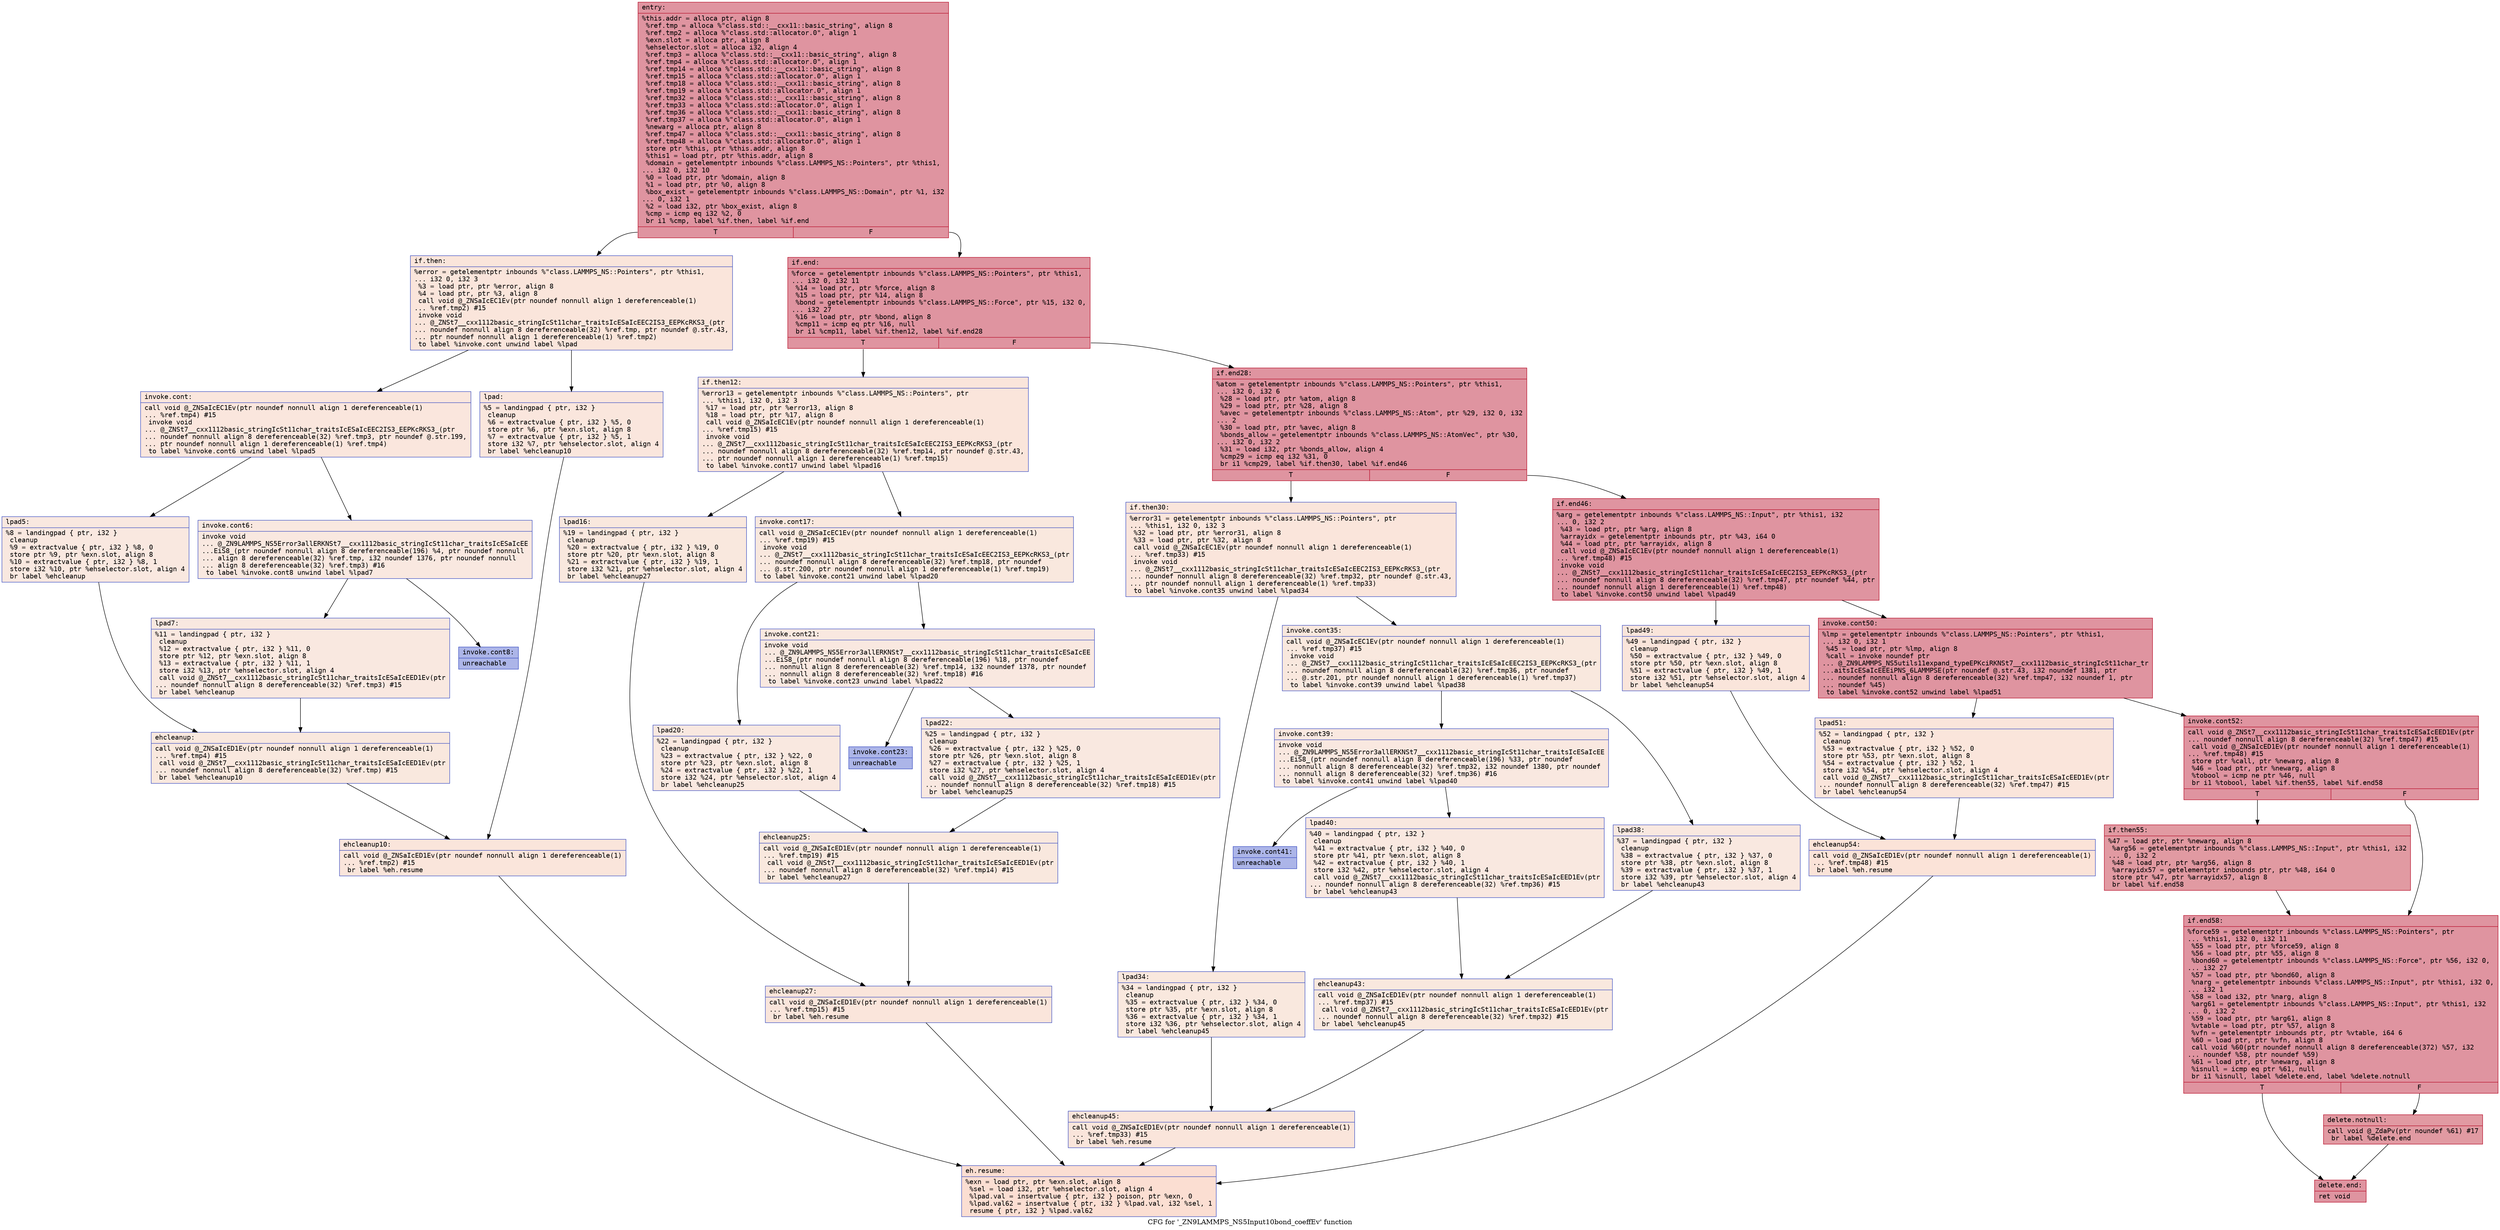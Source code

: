 digraph "CFG for '_ZN9LAMMPS_NS5Input10bond_coeffEv' function" {
	label="CFG for '_ZN9LAMMPS_NS5Input10bond_coeffEv' function";

	Node0x562873697a30 [shape=record,color="#b70d28ff", style=filled, fillcolor="#b70d2870" fontname="Courier",label="{entry:\l|  %this.addr = alloca ptr, align 8\l  %ref.tmp = alloca %\"class.std::__cxx11::basic_string\", align 8\l  %ref.tmp2 = alloca %\"class.std::allocator.0\", align 1\l  %exn.slot = alloca ptr, align 8\l  %ehselector.slot = alloca i32, align 4\l  %ref.tmp3 = alloca %\"class.std::__cxx11::basic_string\", align 8\l  %ref.tmp4 = alloca %\"class.std::allocator.0\", align 1\l  %ref.tmp14 = alloca %\"class.std::__cxx11::basic_string\", align 8\l  %ref.tmp15 = alloca %\"class.std::allocator.0\", align 1\l  %ref.tmp18 = alloca %\"class.std::__cxx11::basic_string\", align 8\l  %ref.tmp19 = alloca %\"class.std::allocator.0\", align 1\l  %ref.tmp32 = alloca %\"class.std::__cxx11::basic_string\", align 8\l  %ref.tmp33 = alloca %\"class.std::allocator.0\", align 1\l  %ref.tmp36 = alloca %\"class.std::__cxx11::basic_string\", align 8\l  %ref.tmp37 = alloca %\"class.std::allocator.0\", align 1\l  %newarg = alloca ptr, align 8\l  %ref.tmp47 = alloca %\"class.std::__cxx11::basic_string\", align 8\l  %ref.tmp48 = alloca %\"class.std::allocator.0\", align 1\l  store ptr %this, ptr %this.addr, align 8\l  %this1 = load ptr, ptr %this.addr, align 8\l  %domain = getelementptr inbounds %\"class.LAMMPS_NS::Pointers\", ptr %this1,\l... i32 0, i32 10\l  %0 = load ptr, ptr %domain, align 8\l  %1 = load ptr, ptr %0, align 8\l  %box_exist = getelementptr inbounds %\"class.LAMMPS_NS::Domain\", ptr %1, i32\l... 0, i32 1\l  %2 = load i32, ptr %box_exist, align 8\l  %cmp = icmp eq i32 %2, 0\l  br i1 %cmp, label %if.then, label %if.end\l|{<s0>T|<s1>F}}"];
	Node0x562873697a30:s0 -> Node0x562873698ca0[tooltip="entry -> if.then\nProbability 0.00%" ];
	Node0x562873697a30:s1 -> Node0x562873698100[tooltip="entry -> if.end\nProbability 100.00%" ];
	Node0x562873698ca0 [shape=record,color="#3d50c3ff", style=filled, fillcolor="#f4c5ad70" fontname="Courier",label="{if.then:\l|  %error = getelementptr inbounds %\"class.LAMMPS_NS::Pointers\", ptr %this1,\l... i32 0, i32 3\l  %3 = load ptr, ptr %error, align 8\l  %4 = load ptr, ptr %3, align 8\l  call void @_ZNSaIcEC1Ev(ptr noundef nonnull align 1 dereferenceable(1)\l... %ref.tmp2) #15\l  invoke void\l... @_ZNSt7__cxx1112basic_stringIcSt11char_traitsIcESaIcEEC2IS3_EEPKcRKS3_(ptr\l... noundef nonnull align 8 dereferenceable(32) %ref.tmp, ptr noundef @.str.43,\l... ptr noundef nonnull align 1 dereferenceable(1) %ref.tmp2)\l          to label %invoke.cont unwind label %lpad\l}"];
	Node0x562873698ca0 -> Node0x562873699330[tooltip="if.then -> invoke.cont\nProbability 50.00%" ];
	Node0x562873698ca0 -> Node0x5628736993b0[tooltip="if.then -> lpad\nProbability 50.00%" ];
	Node0x562873699330 [shape=record,color="#3d50c3ff", style=filled, fillcolor="#f3c7b170" fontname="Courier",label="{invoke.cont:\l|  call void @_ZNSaIcEC1Ev(ptr noundef nonnull align 1 dereferenceable(1)\l... %ref.tmp4) #15\l  invoke void\l... @_ZNSt7__cxx1112basic_stringIcSt11char_traitsIcESaIcEEC2IS3_EEPKcRKS3_(ptr\l... noundef nonnull align 8 dereferenceable(32) %ref.tmp3, ptr noundef @.str.199,\l... ptr noundef nonnull align 1 dereferenceable(1) %ref.tmp4)\l          to label %invoke.cont6 unwind label %lpad5\l}"];
	Node0x562873699330 -> Node0x5628736996b0[tooltip="invoke.cont -> invoke.cont6\nProbability 50.00%" ];
	Node0x562873699330 -> Node0x562873699700[tooltip="invoke.cont -> lpad5\nProbability 50.00%" ];
	Node0x5628736996b0 [shape=record,color="#3d50c3ff", style=filled, fillcolor="#f1ccb870" fontname="Courier",label="{invoke.cont6:\l|  invoke void\l... @_ZN9LAMMPS_NS5Error3allERKNSt7__cxx1112basic_stringIcSt11char_traitsIcESaIcEE\l...EiS8_(ptr noundef nonnull align 8 dereferenceable(196) %4, ptr noundef nonnull\l... align 8 dereferenceable(32) %ref.tmp, i32 noundef 1376, ptr noundef nonnull\l... align 8 dereferenceable(32) %ref.tmp3) #16\l          to label %invoke.cont8 unwind label %lpad7\l}"];
	Node0x5628736996b0 -> Node0x562873699660[tooltip="invoke.cont6 -> invoke.cont8\nProbability 0.00%" ];
	Node0x5628736996b0 -> Node0x562873699a20[tooltip="invoke.cont6 -> lpad7\nProbability 100.00%" ];
	Node0x562873699660 [shape=record,color="#3d50c3ff", style=filled, fillcolor="#4358cb70" fontname="Courier",label="{invoke.cont8:\l|  unreachable\l}"];
	Node0x5628736993b0 [shape=record,color="#3d50c3ff", style=filled, fillcolor="#f3c7b170" fontname="Courier",label="{lpad:\l|  %5 = landingpad \{ ptr, i32 \}\l          cleanup\l  %6 = extractvalue \{ ptr, i32 \} %5, 0\l  store ptr %6, ptr %exn.slot, align 8\l  %7 = extractvalue \{ ptr, i32 \} %5, 1\l  store i32 %7, ptr %ehselector.slot, align 4\l  br label %ehcleanup10\l}"];
	Node0x5628736993b0 -> Node0x562873699fe0[tooltip="lpad -> ehcleanup10\nProbability 100.00%" ];
	Node0x562873699700 [shape=record,color="#3d50c3ff", style=filled, fillcolor="#f1ccb870" fontname="Courier",label="{lpad5:\l|  %8 = landingpad \{ ptr, i32 \}\l          cleanup\l  %9 = extractvalue \{ ptr, i32 \} %8, 0\l  store ptr %9, ptr %exn.slot, align 8\l  %10 = extractvalue \{ ptr, i32 \} %8, 1\l  store i32 %10, ptr %ehselector.slot, align 4\l  br label %ehcleanup\l}"];
	Node0x562873699700 -> Node0x56287369a330[tooltip="lpad5 -> ehcleanup\nProbability 100.00%" ];
	Node0x562873699a20 [shape=record,color="#3d50c3ff", style=filled, fillcolor="#f1ccb870" fontname="Courier",label="{lpad7:\l|  %11 = landingpad \{ ptr, i32 \}\l          cleanup\l  %12 = extractvalue \{ ptr, i32 \} %11, 0\l  store ptr %12, ptr %exn.slot, align 8\l  %13 = extractvalue \{ ptr, i32 \} %11, 1\l  store i32 %13, ptr %ehselector.slot, align 4\l  call void @_ZNSt7__cxx1112basic_stringIcSt11char_traitsIcESaIcEED1Ev(ptr\l... noundef nonnull align 8 dereferenceable(32) %ref.tmp3) #15\l  br label %ehcleanup\l}"];
	Node0x562873699a20 -> Node0x56287369a330[tooltip="lpad7 -> ehcleanup\nProbability 100.00%" ];
	Node0x56287369a330 [shape=record,color="#3d50c3ff", style=filled, fillcolor="#f2cab570" fontname="Courier",label="{ehcleanup:\l|  call void @_ZNSaIcED1Ev(ptr noundef nonnull align 1 dereferenceable(1)\l... %ref.tmp4) #15\l  call void @_ZNSt7__cxx1112basic_stringIcSt11char_traitsIcESaIcEED1Ev(ptr\l... noundef nonnull align 8 dereferenceable(32) %ref.tmp) #15\l  br label %ehcleanup10\l}"];
	Node0x56287369a330 -> Node0x562873699fe0[tooltip="ehcleanup -> ehcleanup10\nProbability 100.00%" ];
	Node0x562873699fe0 [shape=record,color="#3d50c3ff", style=filled, fillcolor="#f4c5ad70" fontname="Courier",label="{ehcleanup10:\l|  call void @_ZNSaIcED1Ev(ptr noundef nonnull align 1 dereferenceable(1)\l... %ref.tmp2) #15\l  br label %eh.resume\l}"];
	Node0x562873699fe0 -> Node0x56287369abe0[tooltip="ehcleanup10 -> eh.resume\nProbability 100.00%" ];
	Node0x562873698100 [shape=record,color="#b70d28ff", style=filled, fillcolor="#b70d2870" fontname="Courier",label="{if.end:\l|  %force = getelementptr inbounds %\"class.LAMMPS_NS::Pointers\", ptr %this1,\l... i32 0, i32 11\l  %14 = load ptr, ptr %force, align 8\l  %15 = load ptr, ptr %14, align 8\l  %bond = getelementptr inbounds %\"class.LAMMPS_NS::Force\", ptr %15, i32 0,\l... i32 27\l  %16 = load ptr, ptr %bond, align 8\l  %cmp11 = icmp eq ptr %16, null\l  br i1 %cmp11, label %if.then12, label %if.end28\l|{<s0>T|<s1>F}}"];
	Node0x562873698100:s0 -> Node0x56287369b0a0[tooltip="if.end -> if.then12\nProbability 0.00%" ];
	Node0x562873698100:s1 -> Node0x56287369b120[tooltip="if.end -> if.end28\nProbability 100.00%" ];
	Node0x56287369b0a0 [shape=record,color="#3d50c3ff", style=filled, fillcolor="#f4c5ad70" fontname="Courier",label="{if.then12:\l|  %error13 = getelementptr inbounds %\"class.LAMMPS_NS::Pointers\", ptr\l... %this1, i32 0, i32 3\l  %17 = load ptr, ptr %error13, align 8\l  %18 = load ptr, ptr %17, align 8\l  call void @_ZNSaIcEC1Ev(ptr noundef nonnull align 1 dereferenceable(1)\l... %ref.tmp15) #15\l  invoke void\l... @_ZNSt7__cxx1112basic_stringIcSt11char_traitsIcESaIcEEC2IS3_EEPKcRKS3_(ptr\l... noundef nonnull align 8 dereferenceable(32) %ref.tmp14, ptr noundef @.str.43,\l... ptr noundef nonnull align 1 dereferenceable(1) %ref.tmp15)\l          to label %invoke.cont17 unwind label %lpad16\l}"];
	Node0x56287369b0a0 -> Node0x56287369b5b0[tooltip="if.then12 -> invoke.cont17\nProbability 50.00%" ];
	Node0x56287369b0a0 -> Node0x56287369b630[tooltip="if.then12 -> lpad16\nProbability 50.00%" ];
	Node0x56287369b5b0 [shape=record,color="#3d50c3ff", style=filled, fillcolor="#f2cab570" fontname="Courier",label="{invoke.cont17:\l|  call void @_ZNSaIcEC1Ev(ptr noundef nonnull align 1 dereferenceable(1)\l... %ref.tmp19) #15\l  invoke void\l... @_ZNSt7__cxx1112basic_stringIcSt11char_traitsIcESaIcEEC2IS3_EEPKcRKS3_(ptr\l... noundef nonnull align 8 dereferenceable(32) %ref.tmp18, ptr noundef\l... @.str.200, ptr noundef nonnull align 1 dereferenceable(1) %ref.tmp19)\l          to label %invoke.cont21 unwind label %lpad20\l}"];
	Node0x56287369b5b0 -> Node0x56287369b950[tooltip="invoke.cont17 -> invoke.cont21\nProbability 50.00%" ];
	Node0x56287369b5b0 -> Node0x56287369b9a0[tooltip="invoke.cont17 -> lpad20\nProbability 50.00%" ];
	Node0x56287369b950 [shape=record,color="#3d50c3ff", style=filled, fillcolor="#f1ccb870" fontname="Courier",label="{invoke.cont21:\l|  invoke void\l... @_ZN9LAMMPS_NS5Error3allERKNSt7__cxx1112basic_stringIcSt11char_traitsIcESaIcEE\l...EiS8_(ptr noundef nonnull align 8 dereferenceable(196) %18, ptr noundef\l... nonnull align 8 dereferenceable(32) %ref.tmp14, i32 noundef 1378, ptr noundef\l... nonnull align 8 dereferenceable(32) %ref.tmp18) #16\l          to label %invoke.cont23 unwind label %lpad22\l}"];
	Node0x56287369b950 -> Node0x56287369b900[tooltip="invoke.cont21 -> invoke.cont23\nProbability 0.00%" ];
	Node0x56287369b950 -> Node0x56287369bcc0[tooltip="invoke.cont21 -> lpad22\nProbability 100.00%" ];
	Node0x56287369b900 [shape=record,color="#3d50c3ff", style=filled, fillcolor="#4358cb70" fontname="Courier",label="{invoke.cont23:\l|  unreachable\l}"];
	Node0x56287369b630 [shape=record,color="#3d50c3ff", style=filled, fillcolor="#f2cab570" fontname="Courier",label="{lpad16:\l|  %19 = landingpad \{ ptr, i32 \}\l          cleanup\l  %20 = extractvalue \{ ptr, i32 \} %19, 0\l  store ptr %20, ptr %exn.slot, align 8\l  %21 = extractvalue \{ ptr, i32 \} %19, 1\l  store i32 %21, ptr %ehselector.slot, align 4\l  br label %ehcleanup27\l}"];
	Node0x56287369b630 -> Node0x56287369c280[tooltip="lpad16 -> ehcleanup27\nProbability 100.00%" ];
	Node0x56287369b9a0 [shape=record,color="#3d50c3ff", style=filled, fillcolor="#f1ccb870" fontname="Courier",label="{lpad20:\l|  %22 = landingpad \{ ptr, i32 \}\l          cleanup\l  %23 = extractvalue \{ ptr, i32 \} %22, 0\l  store ptr %23, ptr %exn.slot, align 8\l  %24 = extractvalue \{ ptr, i32 \} %22, 1\l  store i32 %24, ptr %ehselector.slot, align 4\l  br label %ehcleanup25\l}"];
	Node0x56287369b9a0 -> Node0x56287369c8f0[tooltip="lpad20 -> ehcleanup25\nProbability 100.00%" ];
	Node0x56287369bcc0 [shape=record,color="#3d50c3ff", style=filled, fillcolor="#f1ccb870" fontname="Courier",label="{lpad22:\l|  %25 = landingpad \{ ptr, i32 \}\l          cleanup\l  %26 = extractvalue \{ ptr, i32 \} %25, 0\l  store ptr %26, ptr %exn.slot, align 8\l  %27 = extractvalue \{ ptr, i32 \} %25, 1\l  store i32 %27, ptr %ehselector.slot, align 4\l  call void @_ZNSt7__cxx1112basic_stringIcSt11char_traitsIcESaIcEED1Ev(ptr\l... noundef nonnull align 8 dereferenceable(32) %ref.tmp18) #15\l  br label %ehcleanup25\l}"];
	Node0x56287369bcc0 -> Node0x56287369c8f0[tooltip="lpad22 -> ehcleanup25\nProbability 100.00%" ];
	Node0x56287369c8f0 [shape=record,color="#3d50c3ff", style=filled, fillcolor="#f2cab570" fontname="Courier",label="{ehcleanup25:\l|  call void @_ZNSaIcED1Ev(ptr noundef nonnull align 1 dereferenceable(1)\l... %ref.tmp19) #15\l  call void @_ZNSt7__cxx1112basic_stringIcSt11char_traitsIcESaIcEED1Ev(ptr\l... noundef nonnull align 8 dereferenceable(32) %ref.tmp14) #15\l  br label %ehcleanup27\l}"];
	Node0x56287369c8f0 -> Node0x56287369c280[tooltip="ehcleanup25 -> ehcleanup27\nProbability 100.00%" ];
	Node0x56287369c280 [shape=record,color="#3d50c3ff", style=filled, fillcolor="#f4c5ad70" fontname="Courier",label="{ehcleanup27:\l|  call void @_ZNSaIcED1Ev(ptr noundef nonnull align 1 dereferenceable(1)\l... %ref.tmp15) #15\l  br label %eh.resume\l}"];
	Node0x56287369c280 -> Node0x56287369abe0[tooltip="ehcleanup27 -> eh.resume\nProbability 100.00%" ];
	Node0x56287369b120 [shape=record,color="#b70d28ff", style=filled, fillcolor="#b70d2870" fontname="Courier",label="{if.end28:\l|  %atom = getelementptr inbounds %\"class.LAMMPS_NS::Pointers\", ptr %this1,\l... i32 0, i32 6\l  %28 = load ptr, ptr %atom, align 8\l  %29 = load ptr, ptr %28, align 8\l  %avec = getelementptr inbounds %\"class.LAMMPS_NS::Atom\", ptr %29, i32 0, i32\l... 2\l  %30 = load ptr, ptr %avec, align 8\l  %bonds_allow = getelementptr inbounds %\"class.LAMMPS_NS::AtomVec\", ptr %30,\l... i32 0, i32 2\l  %31 = load i32, ptr %bonds_allow, align 4\l  %cmp29 = icmp eq i32 %31, 0\l  br i1 %cmp29, label %if.then30, label %if.end46\l|{<s0>T|<s1>F}}"];
	Node0x56287369b120:s0 -> Node0x56287369d700[tooltip="if.end28 -> if.then30\nProbability 0.00%" ];
	Node0x56287369b120:s1 -> Node0x56287369d780[tooltip="if.end28 -> if.end46\nProbability 100.00%" ];
	Node0x56287369d700 [shape=record,color="#3d50c3ff", style=filled, fillcolor="#f4c5ad70" fontname="Courier",label="{if.then30:\l|  %error31 = getelementptr inbounds %\"class.LAMMPS_NS::Pointers\", ptr\l... %this1, i32 0, i32 3\l  %32 = load ptr, ptr %error31, align 8\l  %33 = load ptr, ptr %32, align 8\l  call void @_ZNSaIcEC1Ev(ptr noundef nonnull align 1 dereferenceable(1)\l... %ref.tmp33) #15\l  invoke void\l... @_ZNSt7__cxx1112basic_stringIcSt11char_traitsIcESaIcEEC2IS3_EEPKcRKS3_(ptr\l... noundef nonnull align 8 dereferenceable(32) %ref.tmp32, ptr noundef @.str.43,\l... ptr noundef nonnull align 1 dereferenceable(1) %ref.tmp33)\l          to label %invoke.cont35 unwind label %lpad34\l}"];
	Node0x56287369d700 -> Node0x56287369dc10[tooltip="if.then30 -> invoke.cont35\nProbability 50.00%" ];
	Node0x56287369d700 -> Node0x56287369dc90[tooltip="if.then30 -> lpad34\nProbability 50.00%" ];
	Node0x56287369dc10 [shape=record,color="#3d50c3ff", style=filled, fillcolor="#f2cab570" fontname="Courier",label="{invoke.cont35:\l|  call void @_ZNSaIcEC1Ev(ptr noundef nonnull align 1 dereferenceable(1)\l... %ref.tmp37) #15\l  invoke void\l... @_ZNSt7__cxx1112basic_stringIcSt11char_traitsIcESaIcEEC2IS3_EEPKcRKS3_(ptr\l... noundef nonnull align 8 dereferenceable(32) %ref.tmp36, ptr noundef\l... @.str.201, ptr noundef nonnull align 1 dereferenceable(1) %ref.tmp37)\l          to label %invoke.cont39 unwind label %lpad38\l}"];
	Node0x56287369dc10 -> Node0x56287369dfb0[tooltip="invoke.cont35 -> invoke.cont39\nProbability 50.00%" ];
	Node0x56287369dc10 -> Node0x56287369e000[tooltip="invoke.cont35 -> lpad38\nProbability 50.00%" ];
	Node0x56287369dfb0 [shape=record,color="#3d50c3ff", style=filled, fillcolor="#f1ccb870" fontname="Courier",label="{invoke.cont39:\l|  invoke void\l... @_ZN9LAMMPS_NS5Error3allERKNSt7__cxx1112basic_stringIcSt11char_traitsIcESaIcEE\l...EiS8_(ptr noundef nonnull align 8 dereferenceable(196) %33, ptr noundef\l... nonnull align 8 dereferenceable(32) %ref.tmp32, i32 noundef 1380, ptr noundef\l... nonnull align 8 dereferenceable(32) %ref.tmp36) #16\l          to label %invoke.cont41 unwind label %lpad40\l}"];
	Node0x56287369dfb0 -> Node0x56287369df60[tooltip="invoke.cont39 -> invoke.cont41\nProbability 0.00%" ];
	Node0x56287369dfb0 -> Node0x56287369e2c0[tooltip="invoke.cont39 -> lpad40\nProbability 100.00%" ];
	Node0x56287369df60 [shape=record,color="#3d50c3ff", style=filled, fillcolor="#4358cb70" fontname="Courier",label="{invoke.cont41:\l|  unreachable\l}"];
	Node0x56287369dc90 [shape=record,color="#3d50c3ff", style=filled, fillcolor="#f2cab570" fontname="Courier",label="{lpad34:\l|  %34 = landingpad \{ ptr, i32 \}\l          cleanup\l  %35 = extractvalue \{ ptr, i32 \} %34, 0\l  store ptr %35, ptr %exn.slot, align 8\l  %36 = extractvalue \{ ptr, i32 \} %34, 1\l  store i32 %36, ptr %ehselector.slot, align 4\l  br label %ehcleanup45\l}"];
	Node0x56287369dc90 -> Node0x56287369e880[tooltip="lpad34 -> ehcleanup45\nProbability 100.00%" ];
	Node0x56287369e000 [shape=record,color="#3d50c3ff", style=filled, fillcolor="#f1ccb870" fontname="Courier",label="{lpad38:\l|  %37 = landingpad \{ ptr, i32 \}\l          cleanup\l  %38 = extractvalue \{ ptr, i32 \} %37, 0\l  store ptr %38, ptr %exn.slot, align 8\l  %39 = extractvalue \{ ptr, i32 \} %37, 1\l  store i32 %39, ptr %ehselector.slot, align 4\l  br label %ehcleanup43\l}"];
	Node0x56287369e000 -> Node0x56287369ebd0[tooltip="lpad38 -> ehcleanup43\nProbability 100.00%" ];
	Node0x56287369e2c0 [shape=record,color="#3d50c3ff", style=filled, fillcolor="#f1ccb870" fontname="Courier",label="{lpad40:\l|  %40 = landingpad \{ ptr, i32 \}\l          cleanup\l  %41 = extractvalue \{ ptr, i32 \} %40, 0\l  store ptr %41, ptr %exn.slot, align 8\l  %42 = extractvalue \{ ptr, i32 \} %40, 1\l  store i32 %42, ptr %ehselector.slot, align 4\l  call void @_ZNSt7__cxx1112basic_stringIcSt11char_traitsIcESaIcEED1Ev(ptr\l... noundef nonnull align 8 dereferenceable(32) %ref.tmp36) #15\l  br label %ehcleanup43\l}"];
	Node0x56287369e2c0 -> Node0x56287369ebd0[tooltip="lpad40 -> ehcleanup43\nProbability 100.00%" ];
	Node0x56287369ebd0 [shape=record,color="#3d50c3ff", style=filled, fillcolor="#f2cab570" fontname="Courier",label="{ehcleanup43:\l|  call void @_ZNSaIcED1Ev(ptr noundef nonnull align 1 dereferenceable(1)\l... %ref.tmp37) #15\l  call void @_ZNSt7__cxx1112basic_stringIcSt11char_traitsIcESaIcEED1Ev(ptr\l... noundef nonnull align 8 dereferenceable(32) %ref.tmp32) #15\l  br label %ehcleanup45\l}"];
	Node0x56287369ebd0 -> Node0x56287369e880[tooltip="ehcleanup43 -> ehcleanup45\nProbability 100.00%" ];
	Node0x56287369e880 [shape=record,color="#3d50c3ff", style=filled, fillcolor="#f4c5ad70" fontname="Courier",label="{ehcleanup45:\l|  call void @_ZNSaIcED1Ev(ptr noundef nonnull align 1 dereferenceable(1)\l... %ref.tmp33) #15\l  br label %eh.resume\l}"];
	Node0x56287369e880 -> Node0x56287369abe0[tooltip="ehcleanup45 -> eh.resume\nProbability 100.00%" ];
	Node0x56287369d780 [shape=record,color="#b70d28ff", style=filled, fillcolor="#b70d2870" fontname="Courier",label="{if.end46:\l|  %arg = getelementptr inbounds %\"class.LAMMPS_NS::Input\", ptr %this1, i32\l... 0, i32 2\l  %43 = load ptr, ptr %arg, align 8\l  %arrayidx = getelementptr inbounds ptr, ptr %43, i64 0\l  %44 = load ptr, ptr %arrayidx, align 8\l  call void @_ZNSaIcEC1Ev(ptr noundef nonnull align 1 dereferenceable(1)\l... %ref.tmp48) #15\l  invoke void\l... @_ZNSt7__cxx1112basic_stringIcSt11char_traitsIcESaIcEEC2IS3_EEPKcRKS3_(ptr\l... noundef nonnull align 8 dereferenceable(32) %ref.tmp47, ptr noundef %44, ptr\l... noundef nonnull align 1 dereferenceable(1) %ref.tmp48)\l          to label %invoke.cont50 unwind label %lpad49\l}"];
	Node0x56287369d780 -> Node0x56287369f8d0[tooltip="if.end46 -> invoke.cont50\nProbability 100.00%" ];
	Node0x56287369d780 -> Node0x56287369f950[tooltip="if.end46 -> lpad49\nProbability 0.00%" ];
	Node0x56287369f8d0 [shape=record,color="#b70d28ff", style=filled, fillcolor="#b70d2870" fontname="Courier",label="{invoke.cont50:\l|  %lmp = getelementptr inbounds %\"class.LAMMPS_NS::Pointers\", ptr %this1,\l... i32 0, i32 1\l  %45 = load ptr, ptr %lmp, align 8\l  %call = invoke noundef ptr\l... @_ZN9LAMMPS_NS5utils11expand_typeEPKciRKNSt7__cxx1112basic_stringIcSt11char_tr\l...aitsIcESaIcEEEiPNS_6LAMMPSE(ptr noundef @.str.43, i32 noundef 1381, ptr\l... noundef nonnull align 8 dereferenceable(32) %ref.tmp47, i32 noundef 1, ptr\l... noundef %45)\l          to label %invoke.cont52 unwind label %lpad51\l}"];
	Node0x56287369f8d0 -> Node0x56287369f880[tooltip="invoke.cont50 -> invoke.cont52\nProbability 100.00%" ];
	Node0x56287369f8d0 -> Node0x56287369fd70[tooltip="invoke.cont50 -> lpad51\nProbability 0.00%" ];
	Node0x56287369f880 [shape=record,color="#b70d28ff", style=filled, fillcolor="#b70d2870" fontname="Courier",label="{invoke.cont52:\l|  call void @_ZNSt7__cxx1112basic_stringIcSt11char_traitsIcESaIcEED1Ev(ptr\l... noundef nonnull align 8 dereferenceable(32) %ref.tmp47) #15\l  call void @_ZNSaIcED1Ev(ptr noundef nonnull align 1 dereferenceable(1)\l... %ref.tmp48) #15\l  store ptr %call, ptr %newarg, align 8\l  %46 = load ptr, ptr %newarg, align 8\l  %tobool = icmp ne ptr %46, null\l  br i1 %tobool, label %if.then55, label %if.end58\l|{<s0>T|<s1>F}}"];
	Node0x56287369f880:s0 -> Node0x5628736a03b0[tooltip="invoke.cont52 -> if.then55\nProbability 62.50%" ];
	Node0x56287369f880:s1 -> Node0x5628736a0400[tooltip="invoke.cont52 -> if.end58\nProbability 37.50%" ];
	Node0x5628736a03b0 [shape=record,color="#b70d28ff", style=filled, fillcolor="#bb1b2c70" fontname="Courier",label="{if.then55:\l|  %47 = load ptr, ptr %newarg, align 8\l  %arg56 = getelementptr inbounds %\"class.LAMMPS_NS::Input\", ptr %this1, i32\l... 0, i32 2\l  %48 = load ptr, ptr %arg56, align 8\l  %arrayidx57 = getelementptr inbounds ptr, ptr %48, i64 0\l  store ptr %47, ptr %arrayidx57, align 8\l  br label %if.end58\l}"];
	Node0x5628736a03b0 -> Node0x5628736a0400[tooltip="if.then55 -> if.end58\nProbability 100.00%" ];
	Node0x56287369f950 [shape=record,color="#3d50c3ff", style=filled, fillcolor="#f4c5ad70" fontname="Courier",label="{lpad49:\l|  %49 = landingpad \{ ptr, i32 \}\l          cleanup\l  %50 = extractvalue \{ ptr, i32 \} %49, 0\l  store ptr %50, ptr %exn.slot, align 8\l  %51 = extractvalue \{ ptr, i32 \} %49, 1\l  store i32 %51, ptr %ehselector.slot, align 4\l  br label %ehcleanup54\l}"];
	Node0x56287369f950 -> Node0x5628736a1330[tooltip="lpad49 -> ehcleanup54\nProbability 100.00%" ];
	Node0x56287369fd70 [shape=record,color="#3d50c3ff", style=filled, fillcolor="#f4c5ad70" fontname="Courier",label="{lpad51:\l|  %52 = landingpad \{ ptr, i32 \}\l          cleanup\l  %53 = extractvalue \{ ptr, i32 \} %52, 0\l  store ptr %53, ptr %exn.slot, align 8\l  %54 = extractvalue \{ ptr, i32 \} %52, 1\l  store i32 %54, ptr %ehselector.slot, align 4\l  call void @_ZNSt7__cxx1112basic_stringIcSt11char_traitsIcESaIcEED1Ev(ptr\l... noundef nonnull align 8 dereferenceable(32) %ref.tmp47) #15\l  br label %ehcleanup54\l}"];
	Node0x56287369fd70 -> Node0x5628736a1330[tooltip="lpad51 -> ehcleanup54\nProbability 100.00%" ];
	Node0x5628736a1330 [shape=record,color="#3d50c3ff", style=filled, fillcolor="#f6bfa670" fontname="Courier",label="{ehcleanup54:\l|  call void @_ZNSaIcED1Ev(ptr noundef nonnull align 1 dereferenceable(1)\l... %ref.tmp48) #15\l  br label %eh.resume\l}"];
	Node0x5628736a1330 -> Node0x56287369abe0[tooltip="ehcleanup54 -> eh.resume\nProbability 100.00%" ];
	Node0x5628736a0400 [shape=record,color="#b70d28ff", style=filled, fillcolor="#b70d2870" fontname="Courier",label="{if.end58:\l|  %force59 = getelementptr inbounds %\"class.LAMMPS_NS::Pointers\", ptr\l... %this1, i32 0, i32 11\l  %55 = load ptr, ptr %force59, align 8\l  %56 = load ptr, ptr %55, align 8\l  %bond60 = getelementptr inbounds %\"class.LAMMPS_NS::Force\", ptr %56, i32 0,\l... i32 27\l  %57 = load ptr, ptr %bond60, align 8\l  %narg = getelementptr inbounds %\"class.LAMMPS_NS::Input\", ptr %this1, i32 0,\l... i32 1\l  %58 = load i32, ptr %narg, align 8\l  %arg61 = getelementptr inbounds %\"class.LAMMPS_NS::Input\", ptr %this1, i32\l... 0, i32 2\l  %59 = load ptr, ptr %arg61, align 8\l  %vtable = load ptr, ptr %57, align 8\l  %vfn = getelementptr inbounds ptr, ptr %vtable, i64 6\l  %60 = load ptr, ptr %vfn, align 8\l  call void %60(ptr noundef nonnull align 8 dereferenceable(372) %57, i32\l... noundef %58, ptr noundef %59)\l  %61 = load ptr, ptr %newarg, align 8\l  %isnull = icmp eq ptr %61, null\l  br i1 %isnull, label %delete.end, label %delete.notnull\l|{<s0>T|<s1>F}}"];
	Node0x5628736a0400:s0 -> Node0x5628736a2350[tooltip="if.end58 -> delete.end\nProbability 37.50%" ];
	Node0x5628736a0400:s1 -> Node0x5628736a23a0[tooltip="if.end58 -> delete.notnull\nProbability 62.50%" ];
	Node0x5628736a23a0 [shape=record,color="#b70d28ff", style=filled, fillcolor="#bb1b2c70" fontname="Courier",label="{delete.notnull:\l|  call void @_ZdaPv(ptr noundef %61) #17\l  br label %delete.end\l}"];
	Node0x5628736a23a0 -> Node0x5628736a2350[tooltip="delete.notnull -> delete.end\nProbability 100.00%" ];
	Node0x5628736a2350 [shape=record,color="#b70d28ff", style=filled, fillcolor="#b70d2870" fontname="Courier",label="{delete.end:\l|  ret void\l}"];
	Node0x56287369abe0 [shape=record,color="#3d50c3ff", style=filled, fillcolor="#f7b59970" fontname="Courier",label="{eh.resume:\l|  %exn = load ptr, ptr %exn.slot, align 8\l  %sel = load i32, ptr %ehselector.slot, align 4\l  %lpad.val = insertvalue \{ ptr, i32 \} poison, ptr %exn, 0\l  %lpad.val62 = insertvalue \{ ptr, i32 \} %lpad.val, i32 %sel, 1\l  resume \{ ptr, i32 \} %lpad.val62\l}"];
}
